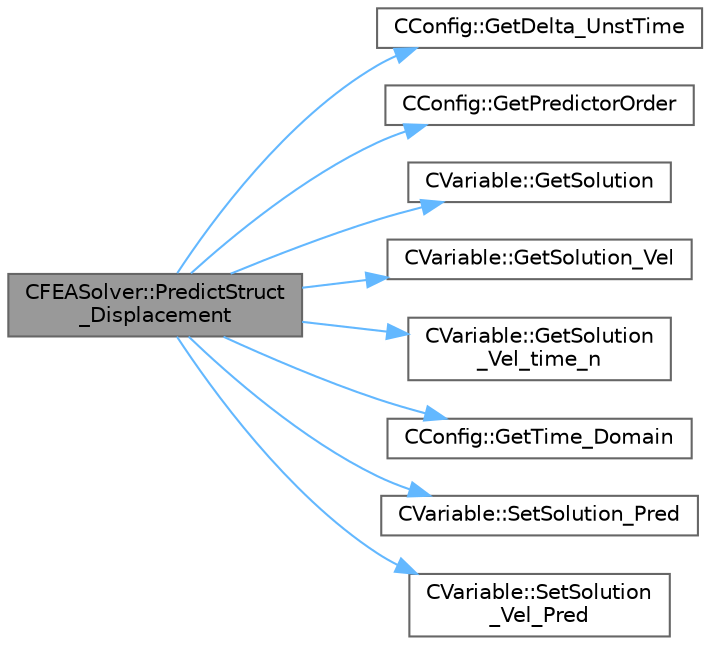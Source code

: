 digraph "CFEASolver::PredictStruct_Displacement"
{
 // LATEX_PDF_SIZE
  bgcolor="transparent";
  edge [fontname=Helvetica,fontsize=10,labelfontname=Helvetica,labelfontsize=10];
  node [fontname=Helvetica,fontsize=10,shape=box,height=0.2,width=0.4];
  rankdir="LR";
  Node1 [id="Node000001",label="CFEASolver::PredictStruct\l_Displacement",height=0.2,width=0.4,color="gray40", fillcolor="grey60", style="filled", fontcolor="black",tooltip="Predictor for structural displacements based on previous iterations."];
  Node1 -> Node2 [id="edge1_Node000001_Node000002",color="steelblue1",style="solid",tooltip=" "];
  Node2 [id="Node000002",label="CConfig::GetDelta_UnstTime",height=0.2,width=0.4,color="grey40", fillcolor="white", style="filled",URL="$classCConfig.html#a95f12a968f4553caf9bea4576fbf5812",tooltip="If we are prforming an unsteady simulation, there is only one value of the time step for the complete..."];
  Node1 -> Node3 [id="edge2_Node000001_Node000003",color="steelblue1",style="solid",tooltip=" "];
  Node3 [id="Node000003",label="CConfig::GetPredictorOrder",height=0.2,width=0.4,color="grey40", fillcolor="white", style="filled",URL="$classCConfig.html#ac5c4af5e21dd6dcb967a5fd93260d658",tooltip="Get the order of the predictor for FSI applications."];
  Node1 -> Node4 [id="edge3_Node000001_Node000004",color="steelblue1",style="solid",tooltip=" "];
  Node4 [id="Node000004",label="CVariable::GetSolution",height=0.2,width=0.4,color="grey40", fillcolor="white", style="filled",URL="$classCVariable.html#a261483e39c23c1de7cb9aea7e917c121",tooltip="Get the solution."];
  Node1 -> Node5 [id="edge4_Node000001_Node000005",color="steelblue1",style="solid",tooltip=" "];
  Node5 [id="Node000005",label="CVariable::GetSolution_Vel",height=0.2,width=0.4,color="grey40", fillcolor="white", style="filled",URL="$classCVariable.html#ae403ee21871629716cbabead1c587dac",tooltip="Get the velocity (Structural Analysis)."];
  Node1 -> Node6 [id="edge5_Node000001_Node000006",color="steelblue1",style="solid",tooltip=" "];
  Node6 [id="Node000006",label="CVariable::GetSolution\l_Vel_time_n",height=0.2,width=0.4,color="grey40", fillcolor="white", style="filled",URL="$classCVariable.html#ab36e9bb95a17f0561a94edb80f1ca4c0",tooltip="Get the velocity of the nodes (Structural Analysis) at time n."];
  Node1 -> Node7 [id="edge6_Node000001_Node000007",color="steelblue1",style="solid",tooltip=" "];
  Node7 [id="Node000007",label="CConfig::GetTime_Domain",height=0.2,width=0.4,color="grey40", fillcolor="white", style="filled",URL="$classCConfig.html#a85d2e3cf43b77c63642c40c235b853f3",tooltip="Check if the multizone problem is solved for time domain."];
  Node1 -> Node8 [id="edge7_Node000001_Node000008",color="steelblue1",style="solid",tooltip=" "];
  Node8 [id="Node000008",label="CVariable::SetSolution_Pred",height=0.2,width=0.4,color="grey40", fillcolor="white", style="filled",URL="$classCVariable.html#a9cf459fc77ac29a352f7917b50b096ae",tooltip="A virtual member. Set the value of the old solution."];
  Node1 -> Node9 [id="edge8_Node000001_Node000009",color="steelblue1",style="solid",tooltip=" "];
  Node9 [id="Node000009",label="CVariable::SetSolution\l_Vel_Pred",height=0.2,width=0.4,color="grey40", fillcolor="white", style="filled",URL="$classCVariable.html#a770bd5cf8fc7dad248968cbc8b1c7d4c",tooltip="A virtual member. Set the value of the velocity solution predictor."];
}
